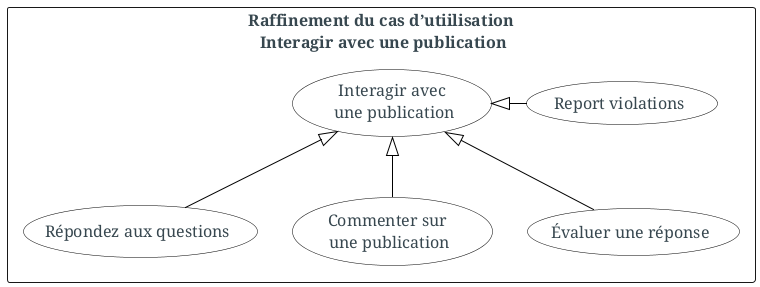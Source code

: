 @startuml
top to bottom direction
skinparam backgroundColor #fff
skinparam defaultFontColor #37474f
skinparam defaultFontSize 16
skinparam defaultFontName serif
skinparam defaultFontStyle bold
skinparam usecaseBackgroundColor #fff
skinparam usecaseBorderColor #000
skinparam usecaseArrowColor #000
skinparam usecaseActorBorderColor black




rectangle "Raffinement du cas d’utiilisation\n Interagir avec une publication"{

usecase  reportViolations as "Report violations"
usecase  answerQuestion as "Répondez aux questions"
usecase  comment as "Commenter sur \nune publication"
usecase  evaluate as "Évaluer une réponse"
usecase  interact as "Interagir avec\n une publication"




interact <|-- answerQuestion
interact <|-- comment
interact <|-- evaluate
interact <|- reportViolations

}
@enduml